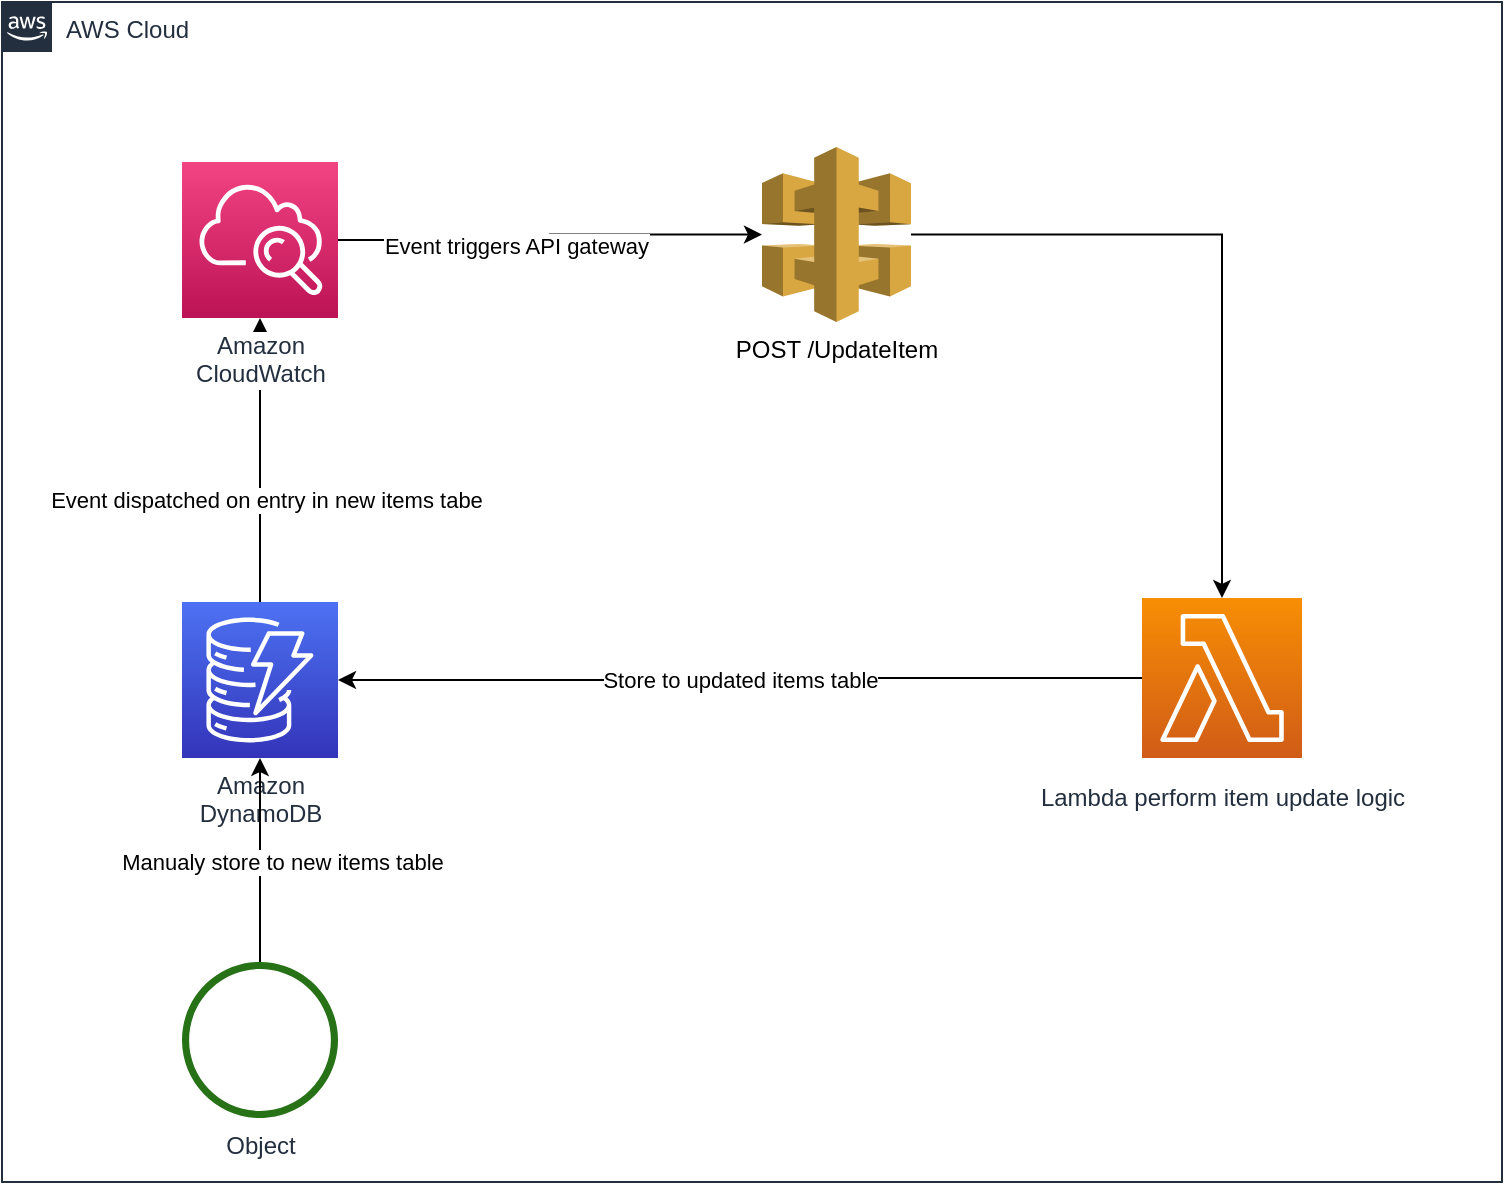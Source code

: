 <mxfile version="14.4.2" type="github">
  <diagram id="Ht1M8jgEwFfnCIfOTk4-" name="Page-1">
    <mxGraphModel dx="1350" dy="-53" grid="1" gridSize="10" guides="1" tooltips="1" connect="1" arrows="1" fold="1" page="1" pageScale="1" pageWidth="1169" pageHeight="827" math="0" shadow="0">
      <root>
        <mxCell id="0" />
        <mxCell id="1" parent="0" />
        <mxCell id="UEzPUAAOIrF-is8g5C7q-74" value="AWS Cloud" style="points=[[0,0],[0.25,0],[0.5,0],[0.75,0],[1,0],[1,0.25],[1,0.5],[1,0.75],[1,1],[0.75,1],[0.5,1],[0.25,1],[0,1],[0,0.75],[0,0.5],[0,0.25]];outlineConnect=0;gradientColor=none;html=1;whiteSpace=wrap;fontSize=12;fontStyle=0;shape=mxgraph.aws4.group;grIcon=mxgraph.aws4.group_aws_cloud_alt;strokeColor=#232F3E;fillColor=none;verticalAlign=top;align=left;spacingLeft=30;fontColor=#232F3E;dashed=0;labelBackgroundColor=#ffffff;" parent="1" vertex="1">
          <mxGeometry x="180" y="870" width="750" height="590" as="geometry" />
        </mxCell>
        <mxCell id="tscdqK9duFFLks6r7VG2-21" value="Store to updated items table" style="edgeStyle=orthogonalEdgeStyle;rounded=0;orthogonalLoop=1;jettySize=auto;html=1;" edge="1" parent="1" source="tscdqK9duFFLks6r7VG2-1" target="tscdqK9duFFLks6r7VG2-3">
          <mxGeometry relative="1" as="geometry" />
        </mxCell>
        <mxCell id="tscdqK9duFFLks6r7VG2-1" value="Lambda perform item update logic" style="outlineConnect=0;fontColor=#232F3E;gradientColor=#F78E04;gradientDirection=north;fillColor=#D05C17;strokeColor=#ffffff;dashed=0;verticalLabelPosition=bottom;verticalAlign=top;align=center;html=1;fontSize=12;fontStyle=0;aspect=fixed;shape=mxgraph.aws4.resourceIcon;resIcon=mxgraph.aws4.lambda;labelBackgroundColor=#ffffff;spacingTop=6;" vertex="1" parent="1">
          <mxGeometry x="750" y="1168" width="80" height="80" as="geometry" />
        </mxCell>
        <mxCell id="tscdqK9duFFLks6r7VG2-12" style="edgeStyle=orthogonalEdgeStyle;rounded=0;orthogonalLoop=1;jettySize=auto;html=1;" edge="1" parent="1" source="tscdqK9duFFLks6r7VG2-3" target="tscdqK9duFFLks6r7VG2-7">
          <mxGeometry relative="1" as="geometry" />
        </mxCell>
        <mxCell id="tscdqK9duFFLks6r7VG2-13" value="Event dispatched on entry in new items tabe" style="edgeLabel;html=1;align=center;verticalAlign=middle;resizable=0;points=[];" vertex="1" connectable="0" parent="tscdqK9duFFLks6r7VG2-12">
          <mxGeometry x="-0.273" y="-3" relative="1" as="geometry">
            <mxPoint as="offset" />
          </mxGeometry>
        </mxCell>
        <mxCell id="tscdqK9duFFLks6r7VG2-3" value="Amazon&lt;br&gt;DynamoDB" style="outlineConnect=0;fontColor=#232F3E;gradientColor=#4D72F3;gradientDirection=north;fillColor=#3334B9;strokeColor=#ffffff;dashed=0;verticalLabelPosition=bottom;verticalAlign=top;align=center;html=1;fontSize=12;fontStyle=0;aspect=fixed;shape=mxgraph.aws4.resourceIcon;resIcon=mxgraph.aws4.dynamodb;labelBackgroundColor=#ffffff;" vertex="1" parent="1">
          <mxGeometry x="270" y="1170" width="78" height="78" as="geometry" />
        </mxCell>
        <mxCell id="tscdqK9duFFLks6r7VG2-11" value="Manualy store to new items table" style="edgeStyle=orthogonalEdgeStyle;rounded=0;orthogonalLoop=1;jettySize=auto;html=1;" edge="1" parent="1" source="tscdqK9duFFLks6r7VG2-4" target="tscdqK9duFFLks6r7VG2-3">
          <mxGeometry x="-0.02" y="-11" relative="1" as="geometry">
            <mxPoint as="offset" />
          </mxGeometry>
        </mxCell>
        <mxCell id="tscdqK9duFFLks6r7VG2-4" value="Object" style="outlineConnect=0;fontColor=#232F3E;gradientColor=none;fillColor=#277116;strokeColor=none;dashed=0;verticalLabelPosition=bottom;verticalAlign=top;align=center;html=1;fontSize=12;fontStyle=0;aspect=fixed;pointerEvents=1;shape=mxgraph.aws4.object;labelBackgroundColor=#ffffff;" vertex="1" parent="1">
          <mxGeometry x="270" y="1350" width="78" height="78" as="geometry" />
        </mxCell>
        <mxCell id="tscdqK9duFFLks6r7VG2-23" style="edgeStyle=orthogonalEdgeStyle;rounded=0;orthogonalLoop=1;jettySize=auto;html=1;" edge="1" parent="1" source="tscdqK9duFFLks6r7VG2-5" target="tscdqK9duFFLks6r7VG2-1">
          <mxGeometry relative="1" as="geometry" />
        </mxCell>
        <mxCell id="tscdqK9duFFLks6r7VG2-5" value="POST /UpdateItem" style="outlineConnect=0;dashed=0;verticalLabelPosition=bottom;verticalAlign=top;align=center;html=1;shape=mxgraph.aws3.api_gateway;fillColor=#D9A741;gradientColor=none;" vertex="1" parent="1">
          <mxGeometry x="560" y="942.5" width="74.5" height="87.5" as="geometry" />
        </mxCell>
        <mxCell id="tscdqK9duFFLks6r7VG2-8" style="edgeStyle=orthogonalEdgeStyle;rounded=0;orthogonalLoop=1;jettySize=auto;html=1;" edge="1" parent="1" source="tscdqK9duFFLks6r7VG2-7" target="tscdqK9duFFLks6r7VG2-5">
          <mxGeometry relative="1" as="geometry" />
        </mxCell>
        <mxCell id="tscdqK9duFFLks6r7VG2-14" value="Event triggers API gateway" style="edgeLabel;html=1;align=center;verticalAlign=middle;resizable=0;points=[];" vertex="1" connectable="0" parent="tscdqK9duFFLks6r7VG2-8">
          <mxGeometry x="-0.17" y="-2" relative="1" as="geometry">
            <mxPoint y="1" as="offset" />
          </mxGeometry>
        </mxCell>
        <mxCell id="tscdqK9duFFLks6r7VG2-7" value="Amazon&lt;br&gt;CloudWatch&lt;br&gt;" style="outlineConnect=0;fontColor=#232F3E;gradientColor=#F34482;gradientDirection=north;fillColor=#BC1356;strokeColor=#ffffff;dashed=0;verticalLabelPosition=bottom;verticalAlign=top;align=center;html=1;fontSize=12;fontStyle=0;aspect=fixed;shape=mxgraph.aws4.resourceIcon;resIcon=mxgraph.aws4.cloudwatch;labelBackgroundColor=#ffffff;" vertex="1" parent="1">
          <mxGeometry x="270" y="950" width="78" height="78" as="geometry" />
        </mxCell>
      </root>
    </mxGraphModel>
  </diagram>
</mxfile>

